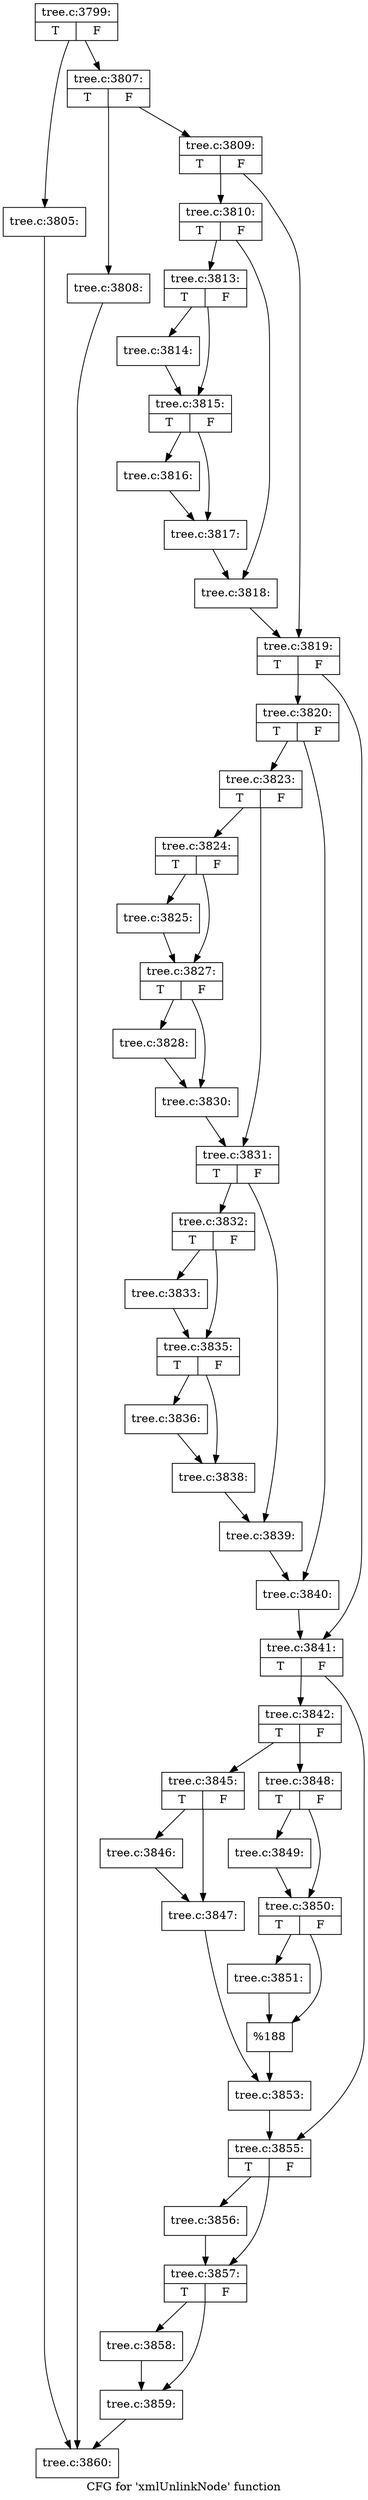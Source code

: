 digraph "CFG for 'xmlUnlinkNode' function" {
	label="CFG for 'xmlUnlinkNode' function";

	Node0x4451680 [shape=record,label="{tree.c:3799:|{<s0>T|<s1>F}}"];
	Node0x4451680 -> Node0x44723a0;
	Node0x4451680 -> Node0x44723f0;
	Node0x44723a0 [shape=record,label="{tree.c:3805:}"];
	Node0x44723a0 -> Node0x44724b0;
	Node0x44723f0 [shape=record,label="{tree.c:3807:|{<s0>T|<s1>F}}"];
	Node0x44723f0 -> Node0x4460f70;
	Node0x44723f0 -> Node0x4460fc0;
	Node0x4460f70 [shape=record,label="{tree.c:3808:}"];
	Node0x4460f70 -> Node0x44724b0;
	Node0x4460fc0 [shape=record,label="{tree.c:3809:|{<s0>T|<s1>F}}"];
	Node0x4460fc0 -> Node0x44730b0;
	Node0x4460fc0 -> Node0x4473100;
	Node0x44730b0 [shape=record,label="{tree.c:3810:|{<s0>T|<s1>F}}"];
	Node0x44730b0 -> Node0x4473b00;
	Node0x44730b0 -> Node0x4473b50;
	Node0x4473b00 [shape=record,label="{tree.c:3813:|{<s0>T|<s1>F}}"];
	Node0x4473b00 -> Node0x4473f10;
	Node0x4473b00 -> Node0x4473f60;
	Node0x4473f10 [shape=record,label="{tree.c:3814:}"];
	Node0x4473f10 -> Node0x4473f60;
	Node0x4473f60 [shape=record,label="{tree.c:3815:|{<s0>T|<s1>F}}"];
	Node0x4473f60 -> Node0x44746e0;
	Node0x4473f60 -> Node0x4474730;
	Node0x44746e0 [shape=record,label="{tree.c:3816:}"];
	Node0x44746e0 -> Node0x4474730;
	Node0x4474730 [shape=record,label="{tree.c:3817:}"];
	Node0x4474730 -> Node0x4473b50;
	Node0x4473b50 [shape=record,label="{tree.c:3818:}"];
	Node0x4473b50 -> Node0x4473100;
	Node0x4473100 [shape=record,label="{tree.c:3819:|{<s0>T|<s1>F}}"];
	Node0x4473100 -> Node0x44750f0;
	Node0x4473100 -> Node0x4475140;
	Node0x44750f0 [shape=record,label="{tree.c:3820:|{<s0>T|<s1>F}}"];
	Node0x44750f0 -> Node0x4475b40;
	Node0x44750f0 -> Node0x4475b90;
	Node0x4475b40 [shape=record,label="{tree.c:3823:|{<s0>T|<s1>F}}"];
	Node0x4475b40 -> Node0x4475f50;
	Node0x4475b40 -> Node0x4475fa0;
	Node0x4475f50 [shape=record,label="{tree.c:3824:|{<s0>T|<s1>F}}"];
	Node0x4475f50 -> Node0x4476430;
	Node0x4475f50 -> Node0x4476480;
	Node0x4476430 [shape=record,label="{tree.c:3825:}"];
	Node0x4476430 -> Node0x4476480;
	Node0x4476480 [shape=record,label="{tree.c:3827:|{<s0>T|<s1>F}}"];
	Node0x4476480 -> Node0x4476dd0;
	Node0x4476480 -> Node0x4477ec0;
	Node0x4476dd0 [shape=record,label="{tree.c:3828:}"];
	Node0x4476dd0 -> Node0x4477ec0;
	Node0x4477ec0 [shape=record,label="{tree.c:3830:}"];
	Node0x4477ec0 -> Node0x4475fa0;
	Node0x4475fa0 [shape=record,label="{tree.c:3831:|{<s0>T|<s1>F}}"];
	Node0x4475fa0 -> Node0x4478db0;
	Node0x4475fa0 -> Node0x4478e00;
	Node0x4478db0 [shape=record,label="{tree.c:3832:|{<s0>T|<s1>F}}"];
	Node0x4478db0 -> Node0x4479270;
	Node0x4478db0 -> Node0x44792c0;
	Node0x4479270 [shape=record,label="{tree.c:3833:}"];
	Node0x4479270 -> Node0x44792c0;
	Node0x44792c0 [shape=record,label="{tree.c:3835:|{<s0>T|<s1>F}}"];
	Node0x44792c0 -> Node0x447a1e0;
	Node0x44792c0 -> Node0x447a230;
	Node0x447a1e0 [shape=record,label="{tree.c:3836:}"];
	Node0x447a1e0 -> Node0x447a230;
	Node0x447a230 [shape=record,label="{tree.c:3838:}"];
	Node0x447a230 -> Node0x4478e00;
	Node0x4478e00 [shape=record,label="{tree.c:3839:}"];
	Node0x4478e00 -> Node0x4475b90;
	Node0x4475b90 [shape=record,label="{tree.c:3840:}"];
	Node0x4475b90 -> Node0x4475140;
	Node0x4475140 [shape=record,label="{tree.c:3841:|{<s0>T|<s1>F}}"];
	Node0x4475140 -> Node0x447b480;
	Node0x4475140 -> Node0x447b4d0;
	Node0x447b480 [shape=record,label="{tree.c:3842:|{<s0>T|<s1>F}}"];
	Node0x447b480 -> Node0x447be50;
	Node0x447b480 -> Node0x447bef0;
	Node0x447be50 [shape=record,label="{tree.c:3845:|{<s0>T|<s1>F}}"];
	Node0x447be50 -> Node0x447c360;
	Node0x447be50 -> Node0x447c3b0;
	Node0x447c360 [shape=record,label="{tree.c:3846:}"];
	Node0x447c360 -> Node0x447c3b0;
	Node0x447c3b0 [shape=record,label="{tree.c:3847:}"];
	Node0x447c3b0 -> Node0x447bea0;
	Node0x447bef0 [shape=record,label="{tree.c:3848:|{<s0>T|<s1>F}}"];
	Node0x447bef0 -> Node0x447ce00;
	Node0x447bef0 -> Node0x447ce50;
	Node0x447ce00 [shape=record,label="{tree.c:3849:}"];
	Node0x447ce00 -> Node0x447ce50;
	Node0x447ce50 [shape=record,label="{tree.c:3850:|{<s0>T|<s1>F}}"];
	Node0x447ce50 -> Node0x447d6f0;
	Node0x447ce50 -> Node0x447d740;
	Node0x447d6f0 [shape=record,label="{tree.c:3851:}"];
	Node0x447d6f0 -> Node0x447d740;
	Node0x447d740 [shape=record,label="{%188}"];
	Node0x447d740 -> Node0x447bea0;
	Node0x447bea0 [shape=record,label="{tree.c:3853:}"];
	Node0x447bea0 -> Node0x447b4d0;
	Node0x447b4d0 [shape=record,label="{tree.c:3855:|{<s0>T|<s1>F}}"];
	Node0x447b4d0 -> Node0x447e400;
	Node0x447b4d0 -> Node0x447e450;
	Node0x447e400 [shape=record,label="{tree.c:3856:}"];
	Node0x447e400 -> Node0x447e450;
	Node0x447e450 [shape=record,label="{tree.c:3857:|{<s0>T|<s1>F}}"];
	Node0x447e450 -> Node0x447edc0;
	Node0x447e450 -> Node0x447ee10;
	Node0x447edc0 [shape=record,label="{tree.c:3858:}"];
	Node0x447edc0 -> Node0x447ee10;
	Node0x447ee10 [shape=record,label="{tree.c:3859:}"];
	Node0x447ee10 -> Node0x44724b0;
	Node0x44724b0 [shape=record,label="{tree.c:3860:}"];
}
